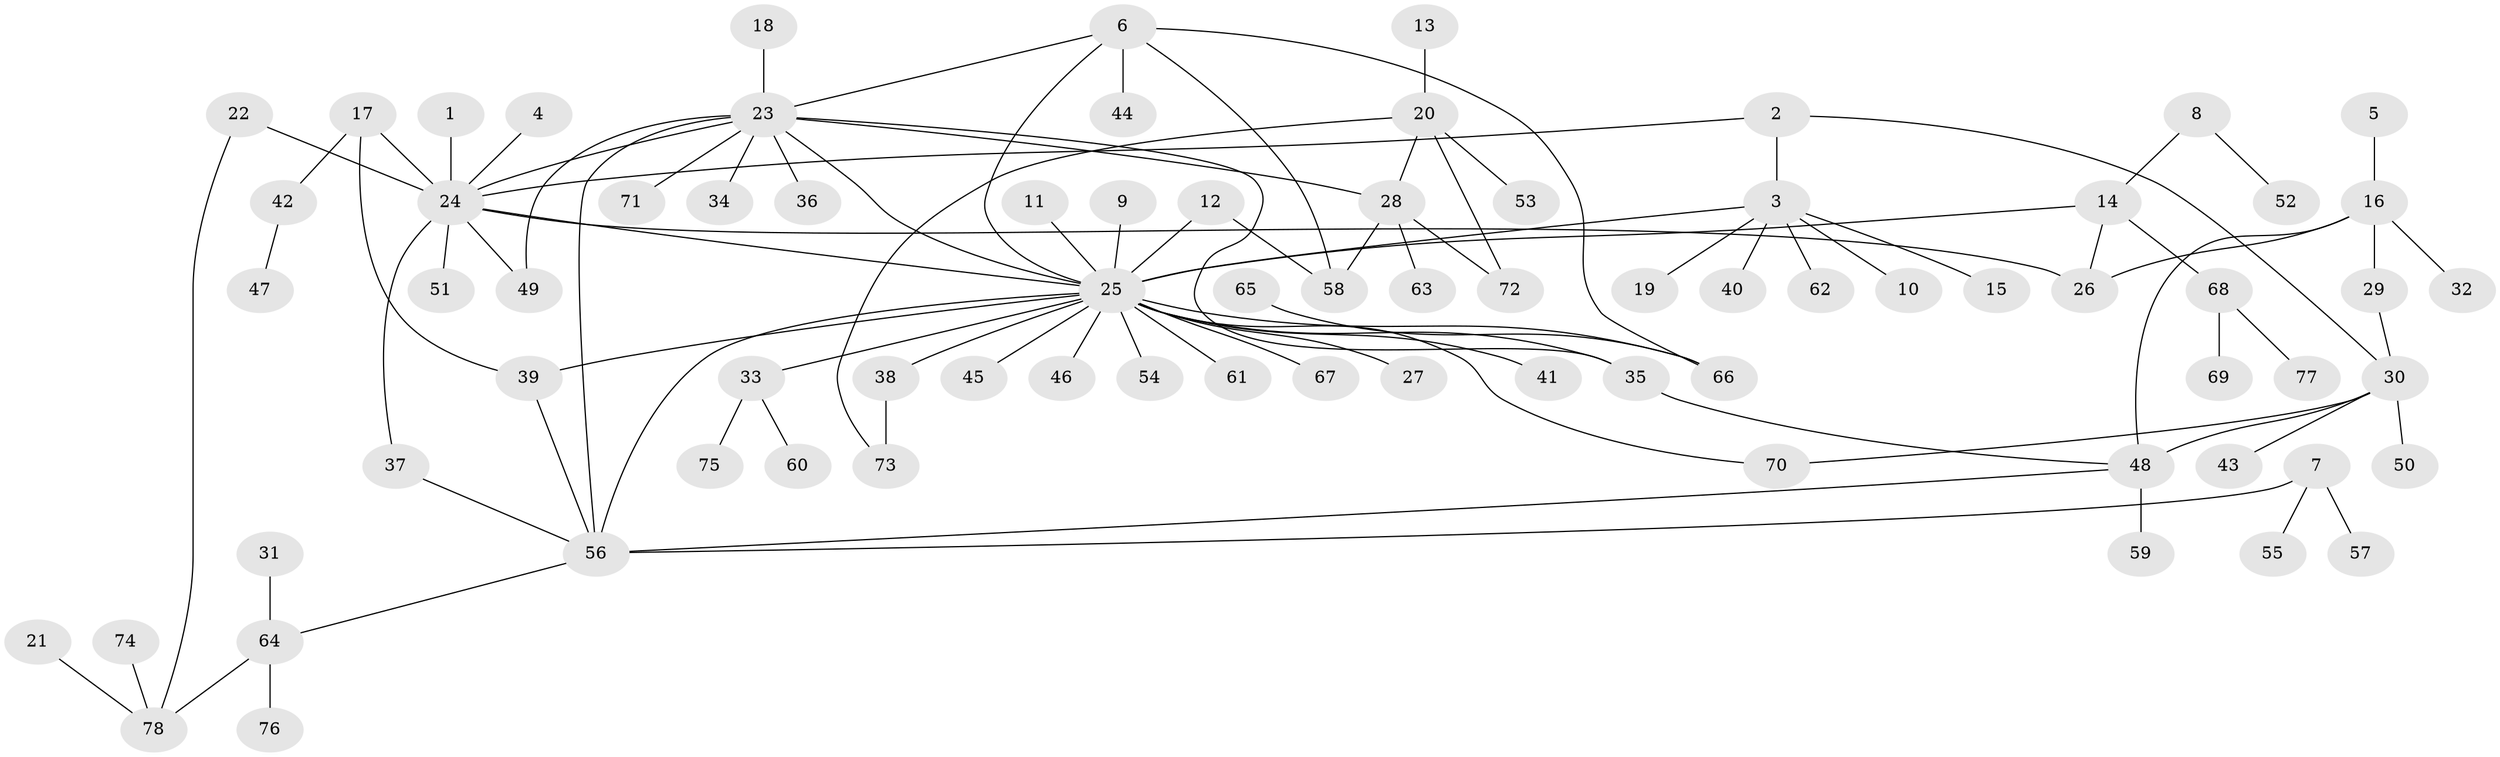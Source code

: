 // original degree distribution, {12: 0.01818181818181818, 6: 0.00909090909090909, 23: 0.00909090909090909, 8: 0.00909090909090909, 1: 0.5545454545454546, 3: 0.09090909090909091, 7: 0.03636363636363636, 5: 0.03636363636363636, 2: 0.18181818181818182, 4: 0.05454545454545454}
// Generated by graph-tools (version 1.1) at 2025/36/03/04/25 23:36:52]
// undirected, 78 vertices, 98 edges
graph export_dot {
  node [color=gray90,style=filled];
  1;
  2;
  3;
  4;
  5;
  6;
  7;
  8;
  9;
  10;
  11;
  12;
  13;
  14;
  15;
  16;
  17;
  18;
  19;
  20;
  21;
  22;
  23;
  24;
  25;
  26;
  27;
  28;
  29;
  30;
  31;
  32;
  33;
  34;
  35;
  36;
  37;
  38;
  39;
  40;
  41;
  42;
  43;
  44;
  45;
  46;
  47;
  48;
  49;
  50;
  51;
  52;
  53;
  54;
  55;
  56;
  57;
  58;
  59;
  60;
  61;
  62;
  63;
  64;
  65;
  66;
  67;
  68;
  69;
  70;
  71;
  72;
  73;
  74;
  75;
  76;
  77;
  78;
  1 -- 24 [weight=1.0];
  2 -- 3 [weight=1.0];
  2 -- 24 [weight=1.0];
  2 -- 30 [weight=1.0];
  3 -- 10 [weight=1.0];
  3 -- 15 [weight=1.0];
  3 -- 19 [weight=1.0];
  3 -- 25 [weight=1.0];
  3 -- 40 [weight=1.0];
  3 -- 62 [weight=1.0];
  4 -- 24 [weight=1.0];
  5 -- 16 [weight=1.0];
  6 -- 23 [weight=1.0];
  6 -- 25 [weight=1.0];
  6 -- 44 [weight=1.0];
  6 -- 58 [weight=1.0];
  6 -- 66 [weight=1.0];
  7 -- 55 [weight=1.0];
  7 -- 56 [weight=1.0];
  7 -- 57 [weight=1.0];
  8 -- 14 [weight=1.0];
  8 -- 52 [weight=1.0];
  9 -- 25 [weight=1.0];
  11 -- 25 [weight=1.0];
  12 -- 25 [weight=1.0];
  12 -- 58 [weight=1.0];
  13 -- 20 [weight=1.0];
  14 -- 25 [weight=1.0];
  14 -- 26 [weight=1.0];
  14 -- 68 [weight=1.0];
  16 -- 26 [weight=1.0];
  16 -- 29 [weight=1.0];
  16 -- 32 [weight=1.0];
  16 -- 48 [weight=2.0];
  17 -- 24 [weight=1.0];
  17 -- 39 [weight=1.0];
  17 -- 42 [weight=1.0];
  18 -- 23 [weight=1.0];
  20 -- 28 [weight=1.0];
  20 -- 53 [weight=1.0];
  20 -- 72 [weight=1.0];
  20 -- 73 [weight=1.0];
  21 -- 78 [weight=1.0];
  22 -- 24 [weight=1.0];
  22 -- 78 [weight=1.0];
  23 -- 24 [weight=1.0];
  23 -- 25 [weight=1.0];
  23 -- 28 [weight=1.0];
  23 -- 34 [weight=1.0];
  23 -- 35 [weight=1.0];
  23 -- 36 [weight=1.0];
  23 -- 49 [weight=1.0];
  23 -- 56 [weight=1.0];
  23 -- 71 [weight=1.0];
  24 -- 25 [weight=1.0];
  24 -- 26 [weight=1.0];
  24 -- 37 [weight=1.0];
  24 -- 49 [weight=1.0];
  24 -- 51 [weight=1.0];
  25 -- 27 [weight=1.0];
  25 -- 33 [weight=1.0];
  25 -- 35 [weight=1.0];
  25 -- 38 [weight=1.0];
  25 -- 39 [weight=1.0];
  25 -- 41 [weight=1.0];
  25 -- 45 [weight=1.0];
  25 -- 46 [weight=1.0];
  25 -- 54 [weight=1.0];
  25 -- 56 [weight=1.0];
  25 -- 61 [weight=1.0];
  25 -- 66 [weight=1.0];
  25 -- 67 [weight=1.0];
  25 -- 70 [weight=1.0];
  28 -- 58 [weight=1.0];
  28 -- 63 [weight=2.0];
  28 -- 72 [weight=1.0];
  29 -- 30 [weight=1.0];
  30 -- 43 [weight=1.0];
  30 -- 48 [weight=1.0];
  30 -- 50 [weight=1.0];
  30 -- 70 [weight=1.0];
  31 -- 64 [weight=1.0];
  33 -- 60 [weight=1.0];
  33 -- 75 [weight=1.0];
  35 -- 48 [weight=1.0];
  37 -- 56 [weight=1.0];
  38 -- 73 [weight=1.0];
  39 -- 56 [weight=1.0];
  42 -- 47 [weight=1.0];
  48 -- 56 [weight=1.0];
  48 -- 59 [weight=1.0];
  56 -- 64 [weight=1.0];
  64 -- 76 [weight=1.0];
  64 -- 78 [weight=1.0];
  65 -- 66 [weight=1.0];
  68 -- 69 [weight=1.0];
  68 -- 77 [weight=1.0];
  74 -- 78 [weight=1.0];
}
